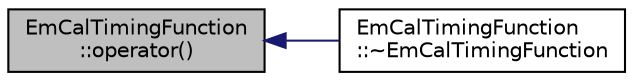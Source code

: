 digraph "EmCalTimingFunction::operator()"
{
  edge [fontname="Helvetica",fontsize="10",labelfontname="Helvetica",labelfontsize="10"];
  node [fontname="Helvetica",fontsize="10",shape=record];
  rankdir="LR";
  Node1 [label="EmCalTimingFunction\l::operator()",height=0.2,width=0.4,color="black", fillcolor="grey75", style="filled", fontcolor="black"];
  Node1 -> Node2 [dir="back",color="midnightblue",fontsize="10",style="solid",fontname="Helvetica"];
  Node2 [label="EmCalTimingFunction\l::~EmCalTimingFunction",height=0.2,width=0.4,color="black", fillcolor="white", style="filled",URL="$d5/d1e/class_em_cal_timing_function.html#a8d0a4571c6526496233d849db8545928"];
}
